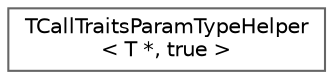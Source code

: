 digraph "Graphical Class Hierarchy"
{
 // INTERACTIVE_SVG=YES
 // LATEX_PDF_SIZE
  bgcolor="transparent";
  edge [fontname=Helvetica,fontsize=10,labelfontname=Helvetica,labelfontsize=10];
  node [fontname=Helvetica,fontsize=10,shape=box,height=0.2,width=0.4];
  rankdir="LR";
  Node0 [id="Node000000",label="TCallTraitsParamTypeHelper\l\< T *, true \>",height=0.2,width=0.4,color="grey40", fillcolor="white", style="filled",URL="$d9/dfc/structTCallTraitsParamTypeHelper_3_01T_01_5_00_01true_01_4.html",tooltip=" "];
}
